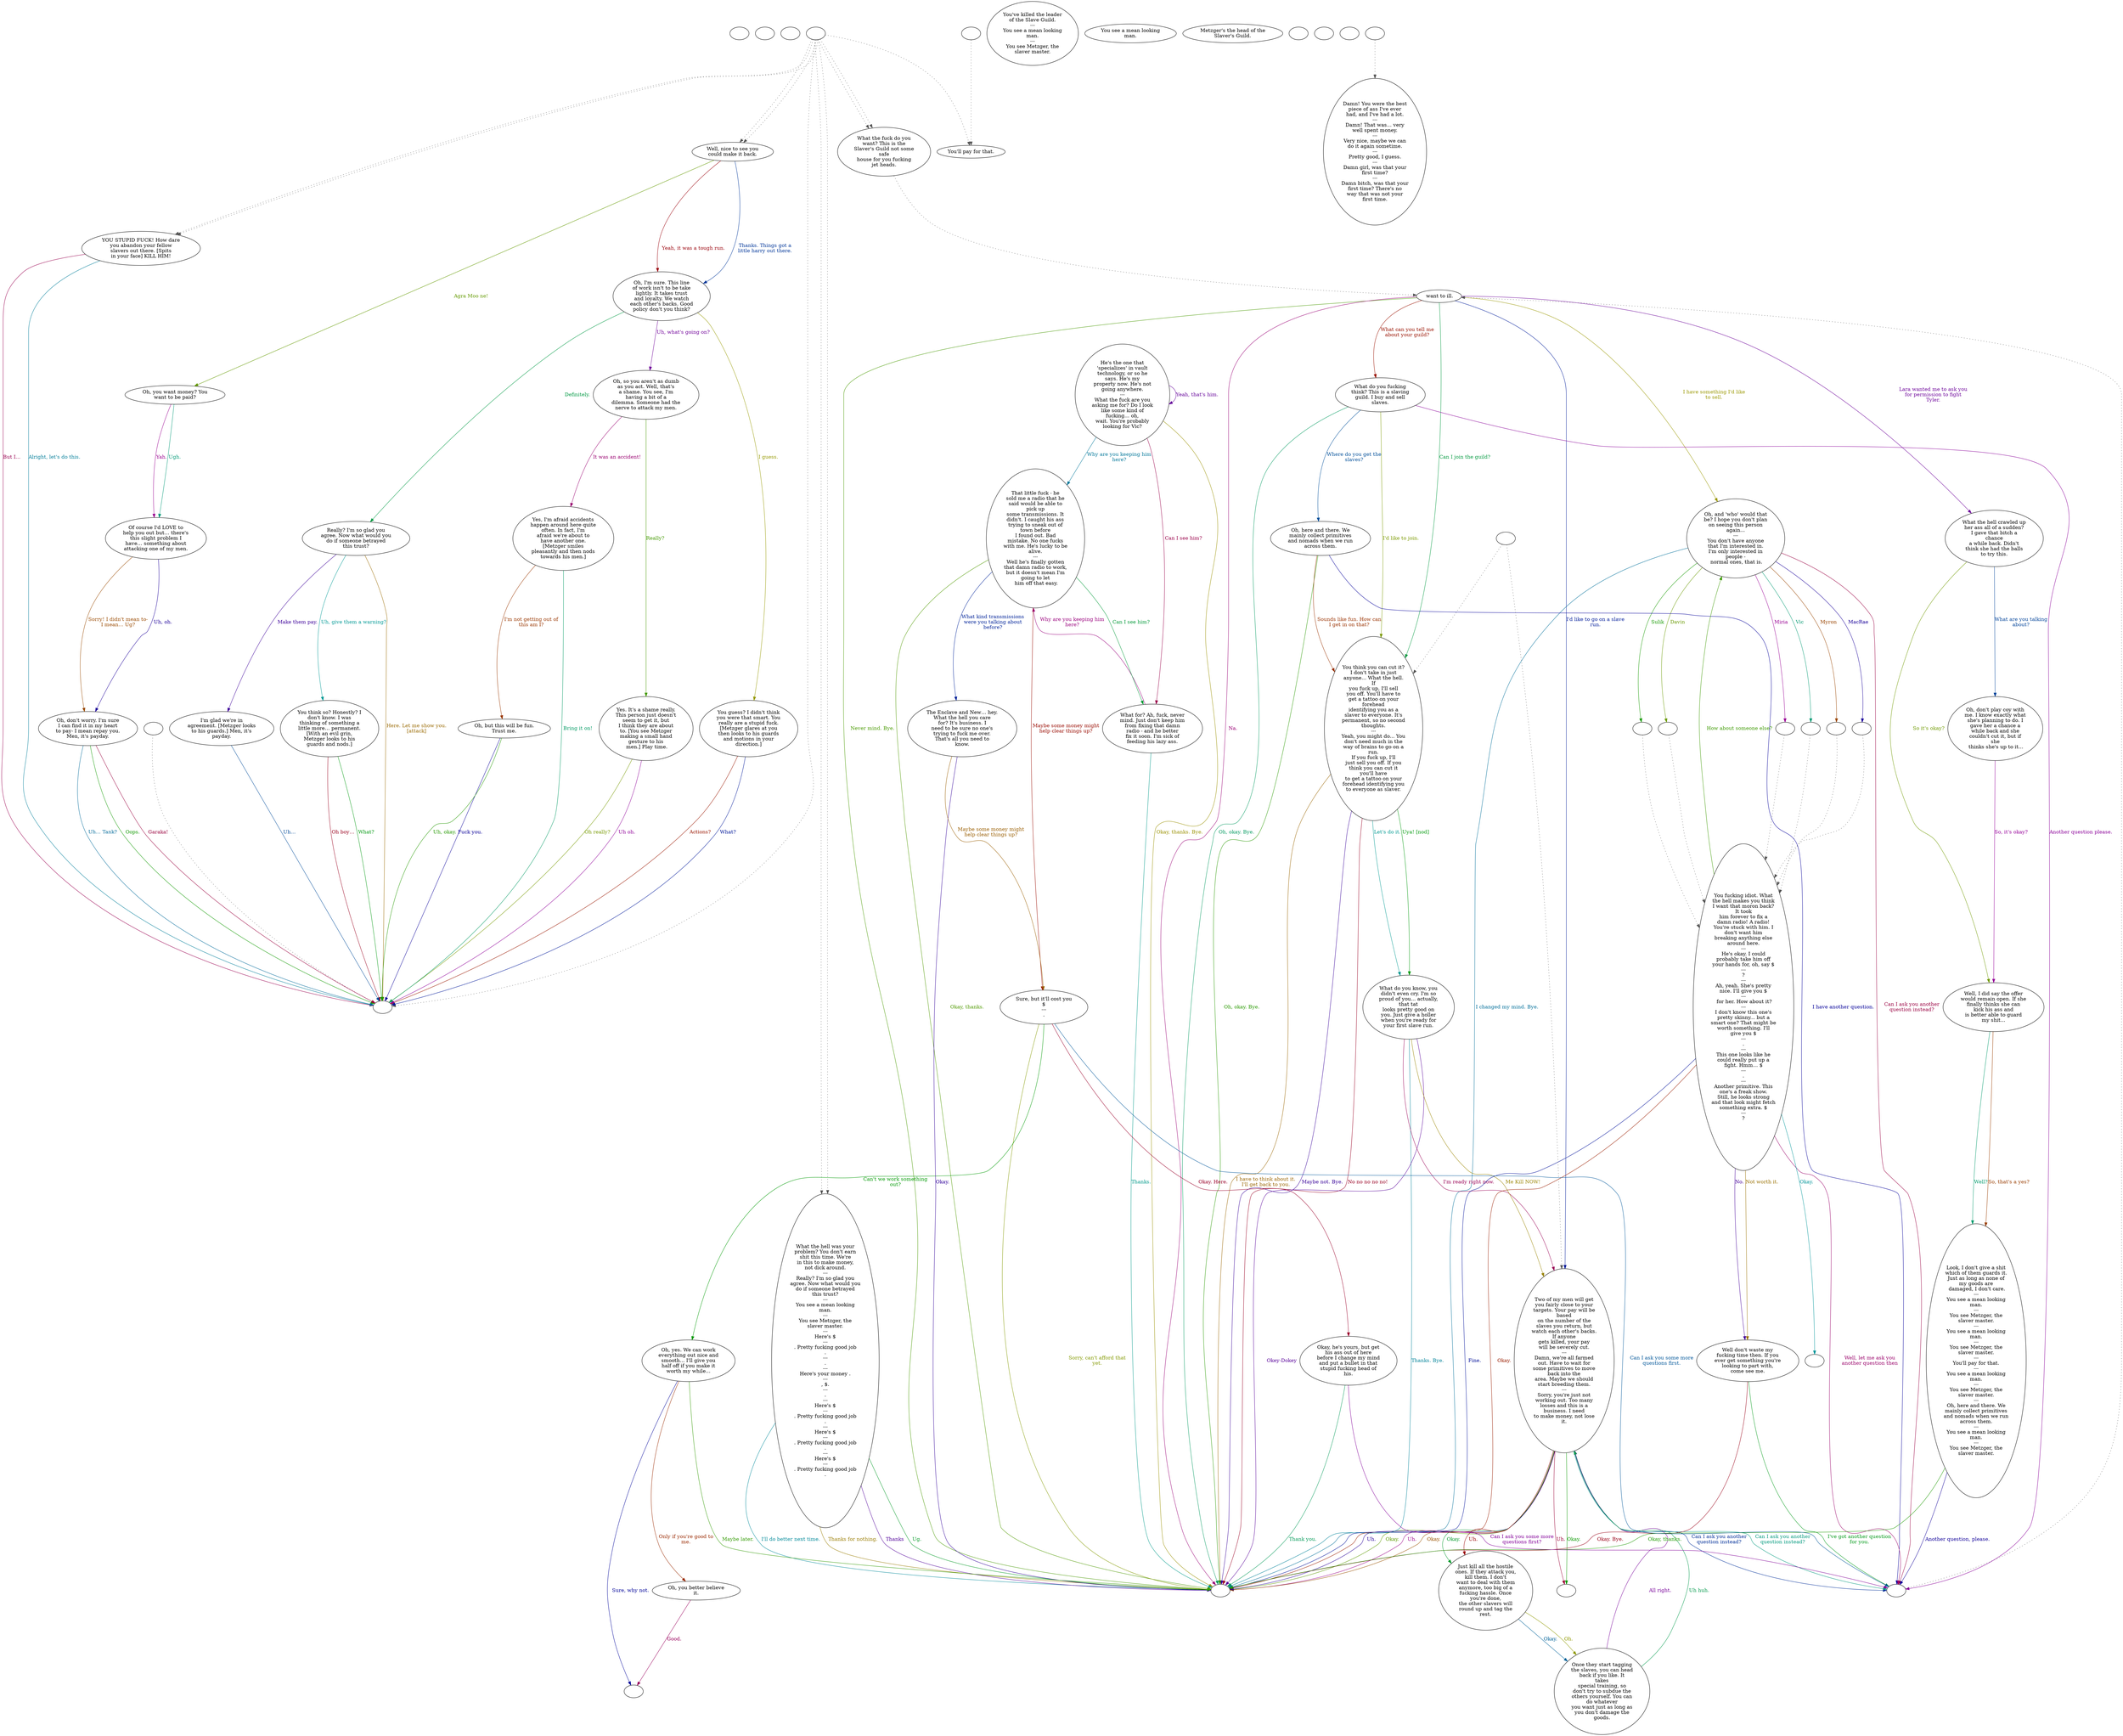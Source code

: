 digraph dcMetzge {
  "checkPartyMembersNearDoor" [style=filled       fillcolor="#FFFFFF"       color="#000000"]
  "checkPartyMembersNearDoor" [label=""]
  "start" [style=filled       fillcolor="#FFFFFF"       color="#000000"]
  "start" [label=""]
  "critter_p_proc" [style=filled       fillcolor="#FFFFFF"       color="#000000"]
  "critter_p_proc" [label=""]
  "pickup_p_proc" [style=filled       fillcolor="#FFFFFF"       color="#000000"]
  "pickup_p_proc" -> "Node998" [style=dotted color="#555555"]
  "pickup_p_proc" [label=""]
  "talk_p_proc" [style=filled       fillcolor="#FFFFFF"       color="#000000"]
  "talk_p_proc" -> "Node030" [style=dotted color="#555555"]
  "talk_p_proc" -> "Node030" [style=dotted color="#555555"]
  "talk_p_proc" -> "Node001" [style=dotted color="#555555"]
  "talk_p_proc" -> "Node998" [style=dotted color="#555555"]
  "talk_p_proc" -> "Node043" [style=dotted color="#555555"]
  "talk_p_proc" -> "Node043" [style=dotted color="#555555"]
  "talk_p_proc" -> "Node028" [style=dotted color="#555555"]
  "talk_p_proc" -> "Node028" [style=dotted color="#555555"]
  "talk_p_proc" -> "Node002" [style=dotted color="#555555"]
  "talk_p_proc" -> "Node002" [style=dotted color="#555555"]
  "talk_p_proc" [label=""]
  "destroy_p_proc" [style=filled       fillcolor="#FFFFFF"       color="#000000"]
  "destroy_p_proc" [label="You've killed the leader\nof the Slave Guild.\n---\nYou see a mean looking\nman.\n---\nYou see Metzger, the\nslaver master."]
  "look_at_p_proc" [style=filled       fillcolor="#FFFFFF"       color="#000000"]
  "look_at_p_proc" [label="You see a mean looking\nman."]
  "description_p_proc" [style=filled       fillcolor="#FFFFFF"       color="#000000"]
  "description_p_proc" [label="Metzger's the head of the\nSlaver's Guild."]
  "use_skill_on_p_proc" [style=filled       fillcolor="#FFFFFF"       color="#000000"]
  "use_skill_on_p_proc" [label=""]
  "damage_p_proc" [style=filled       fillcolor="#FFFFFF"       color="#000000"]
  "damage_p_proc" -> "Node001" [style=dotted color="#555555"]
  "damage_p_proc" [label=""]
  "map_enter_p_proc" [style=filled       fillcolor="#FFFFFF"       color="#000000"]
  "map_enter_p_proc" [label=""]
  "map_exit_p_proc" [style=filled       fillcolor="#FFFFFF"       color="#000000"]
  "map_exit_p_proc" [label=""]
  "timed_event_p_proc" [style=filled       fillcolor="#FFFFFF"       color="#000000"]
  "timed_event_p_proc" -> "Node029" [style=dotted color="#555555"]
  "timed_event_p_proc" [label=""]
  "Node998" [style=filled       fillcolor="#FFFFFF"       color="#000000"]
  "Node998" [label=""]
  "Node999" [style=filled       fillcolor="#FFFFFF"       color="#000000"]
  "Node999" [label=""]
  "Node001" [style=filled       fillcolor="#FFFFFF"       color="#000000"]
  "Node001" [label="You'll pay for that."]
  "Node002" [style=filled       fillcolor="#FFFFFF"       color="#000000"]
  "Node002" -> "Node005" [style=dotted color="#555555"]
  "Node002" [label="What the fuck do you\nwant? This is the\nSlaver's Guild not some\nsafe\nhouse for you fucking\njet heads."]
  "Node003" [style=filled       fillcolor="#FFFFFF"       color="#000000"]
  "Node003" [label="Oh, and 'who' would that\nbe? I hope you don't plan\non seeing this person\nagain...\n---\nYou don't have anyone\nthat I'm interested in.\nI'm only interested in\npeople -\n normal ones, that is."]
  "Node003" -> "set_sell_davin" [label="Davin" color="#689900" fontcolor="#689900"]
  "Node003" -> "set_sell_miria" [label="Miria" color="#990094" fontcolor="#990094"]
  "Node003" -> "set_sell_vic" [label="Vic" color="#009971" fontcolor="#009971"]
  "Node003" -> "set_sell_myron" [label="Myron" color="#994400" fontcolor="#994400"]
  "Node003" -> "set_sell_macrae" [label="MacRae" color="#180099" fontcolor="#180099"]
  "Node003" -> "set_sell_sulik" [label="Sulik" color="#159900" fontcolor="#159900"]
  "Node003" -> "Node004" [label="Can I ask you another\nquestion instead?" color="#990041" fontcolor="#990041"]
  "Node003" -> "Node999" [label="I changed my mind. Bye." color="#006E99" fontcolor="#006E99"]
  "Node004" [style=filled       fillcolor="#FFFFFF"       color="#000000"]
  "Node004" -> "Node005" [style=dotted color="#555555"]
  "Node004" [label=""]
  "Node005" [style=filled       fillcolor="#FFFFFF"       color="#000000"]
  "Node005" [label=" want to ill."]
  "Node005" -> "Node003" [label="I have something I'd like\nto sell." color="#999700" fontcolor="#999700"]
  "Node005" -> "Node016" [label="Lara wanted me to ask you\nfor permission to fight\nTyler." color="#6B0099" fontcolor="#6B0099"]
  "Node005" -> "Node006" [label="Can I join the guild?" color="#00993E" fontcolor="#00993E"]
  "Node005" -> "Node007" [label="What can you tell me\nabout your guild?" color="#991100" fontcolor="#991100"]
  "Node005" -> "Node010" [label="I'd like to go on a slave\nrun." color="#001B99" fontcolor="#001B99"]
  "Node005" -> "Node999" [label="Never mind. Bye." color="#489900" fontcolor="#489900"]
  "Node005" -> "Node999" [label="Na." color="#990075" fontcolor="#990075"]
  "Node006" [style=filled       fillcolor="#FFFFFF"       color="#000000"]
  "Node006" [label="You think you can cut it?\nI don't take in just\nanyone... What the hell.\nIf\nyou fuck up, I'll sell\nyou off. You'll have to\nget a tattoo on your\nforehead\nidentifying you as a\nslaver to everyone. It's\npermanent, so no second\nthoughts.\n---\nYeah, you might do... You\ndon't need much in the\nway of brains to go on a\nrun.\nIf you fuck up, I'll\njust sell you off. If you\nthink you can cut it\nyou'll have\nto get a tattoo on your\nforehead identifying you\nto everyone as slaver."]
  "Node006" -> "Node009" [label="Let's do it." color="#009991" fontcolor="#009991"]
  "Node006" -> "Node999" [label="I have to think about it.\nI'll get back to you." color="#996400" fontcolor="#996400"]
  "Node006" -> "Node999" [label="Maybe not. Bye." color="#370099" fontcolor="#370099"]
  "Node006" -> "Node009" [label="Uya! [nod]" color="#00990B" fontcolor="#00990B"]
  "Node006" -> "Node999" [label="No no no no no!" color="#990022" fontcolor="#990022"]
  "Node007" [style=filled       fillcolor="#FFFFFF"       color="#000000"]
  "Node007" [label="What do you fucking\nthink? This is a slaving\nguild. I buy and sell\nslaves."]
  "Node007" -> "Node008" [label="Where do you get the\nslaves?" color="#004E99" fontcolor="#004E99"]
  "Node007" -> "Node006" [label="I'd like to join." color="#7B9900" fontcolor="#7B9900"]
  "Node007" -> "Node004" [label="Another question please." color="#8A0099" fontcolor="#8A0099"]
  "Node007" -> "Node999" [label="Oh, okay. Bye." color="#00995E" fontcolor="#00995E"]
  "Node008" [style=filled       fillcolor="#FFFFFF"       color="#000000"]
  "Node008" [label="Oh, here and there. We\nmainly collect primitives\nand nomads when we run\nacross them."]
  "Node008" -> "Node006" [label="Sounds like fun. How can\nI get in on that?" color="#993100" fontcolor="#993100"]
  "Node008" -> "Node004" [label="I have another question." color="#040099" fontcolor="#040099"]
  "Node008" -> "Node999" [label="Oh, okay. Bye." color="#289900" fontcolor="#289900"]
  "Node009" [style=filled       fillcolor="#FFFFFF"       color="#000000"]
  "Node009" [label="What do you know, you\ndidn't even cry. I'm so\nproud of you... actually,\nthat tat\nlooks pretty good on\nyou. Just give a holler\nwhen you're ready for\nyour first slave run."]
  "Node009" -> "Node010" [label="I'm ready right now." color="#990055" fontcolor="#990055"]
  "Node009" -> "Node999" [label="Thanks. Bye." color="#008299" fontcolor="#008299"]
  "Node009" -> "Node010" [label="Me Kill NOW!" color="#998400" fontcolor="#998400"]
  "Node009" -> "Node999" [label="Okey-Dokey" color="#570099" fontcolor="#570099"]
  "Node010" [style=filled       fillcolor="#FFFFFF"       color="#000000"]
  "Node010" [label="Two of my men will get\nyou fairly close to your\ntargets. Your pay will be\nbased\non the number of the\nslaves you return, but\nwatch each other's backs.\nIf anyone\ngets killed, your pay\nwill be severely cut.\n---\nDamn, we're all farmed\nout. Have to wait for\nsome primitives to move\nback into the\narea. Maybe we should\nstart breeding them.\n---\nSorry, you're just not\nworking out. Too many\nlosses and this is a\nbusiness. I need\nto make money, not lose\nit."]
  "Node010" -> "Node011" [label="Okay." color="#00992A" fontcolor="#00992A"]
  "Node010" -> "Node011" [label="Uh." color="#990002" fontcolor="#990002"]
  "Node010" -> "Node004" [label="Can I ask you another\nquestion instead?" color="#002F99" fontcolor="#002F99"]
  "Node010" -> "Node999" [label="Okay." color="#5B9900" fontcolor="#5B9900"]
  "Node010" -> "Node999" [label="Uh." color="#990088" fontcolor="#990088"]
  "Node010" -> "Node004" [label="Can I ask you another\nquestion instead?" color="#00997D" fontcolor="#00997D"]
  "Node010" -> "Node999" [label="Okay." color="#995100" fontcolor="#995100"]
  "Node010" -> "Node999" [label="Uh." color="#240099" fontcolor="#240099"]
  "Node010" -> "Node989" [label="Okay." color="#099900" fontcolor="#099900"]
  "Node010" -> "Node989" [label="Uh." color="#990035" fontcolor="#990035"]
  "Node011" [style=filled       fillcolor="#FFFFFF"       color="#000000"]
  "Node011" [label="Just kill all the hostile\nones. If they attack you,\nkill them. I don't\nwant to deal with them\nanymore, too big of a\nfucking hassle. Once\nyou're done,\nthe other slavers will\nround up and tag the\nrest."]
  "Node011" -> "Node012" [label="Okay." color="#006299" fontcolor="#006299"]
  "Node011" -> "Node012" [label="Oh." color="#8F9900" fontcolor="#8F9900"]
  "Node012" [style=filled       fillcolor="#FFFFFF"       color="#000000"]
  "Node012" [label="Once they start tagging\nthe slaves, you can head\nback if you like. It\ntakes\nspecial training, so\ndon't try to subdue the\nothers yourself. You can\ndo whatever\nyou want just as long as\nyou don't damage the\ngoods."]
  "Node012" -> "Node010" [label="All right." color="#770099" fontcolor="#770099"]
  "Node012" -> "Node010" [label="Uh huh." color="#00994A" fontcolor="#00994A"]
  "Node013" [style=filled       fillcolor="#FFFFFF"       color="#000000"]
  "Node013" [label="You fucking idiot. What\nthe hell makes you think\nI want that moron back?\nIt took\nhim forever to fix a\ndamn radio! A radio!\nYou're stuck with him. I\ndon't want him\nbreaking anything else\naround here.\n---\nHe's okay. I could\nprobably take him off\nyour hands for, oh, say $\n---\n?\n---\nAh, yeah. She's pretty\nnice. I'll give you $\n---\n for her. How about it?\n---\nI don't know this one's\npretty skinny... but a\nsmart one? That might be\nworth something. I'll\ngive you $\n---\n.\n---\nThis one looks like he\ncould really put up a\nfight. Hmm… $\n---\n.\n---\nAnother primitive. This\none's a freak show.\nStill, he looks strong\nand that look might fetch\nsomething extra. $\n---\n?"]
  "Node013" -> "Node999" [label="Okay." color="#991D00" fontcolor="#991D00"]
  "Node013" -> "Node999" [label="Fine." color="#000F99" fontcolor="#000F99"]
  "Node013" -> "Node003" [label="How about someone else?" color="#3C9900" fontcolor="#3C9900"]
  "Node013" -> "Node004" [label="Well, let me ask you\nanother question then" color="#990069" fontcolor="#990069"]
  "Node013" -> "Node988" [label="Okay." color="#009599" fontcolor="#009599"]
  "Node013" -> "Node015" [label="Not worth it." color="#997000" fontcolor="#997000"]
  "Node013" -> "Node015" [label="No." color="#440099" fontcolor="#440099"]
  "Node015" [style=filled       fillcolor="#FFFFFF"       color="#000000"]
  "Node015" [label="Well don't waste my\nfucking time then. If you\never get something you're\nlooking to part with,\ncome see me."]
  "Node015" -> "Node004" [label="I've got another question\nfor you." color="#009917" fontcolor="#009917"]
  "Node015" -> "Node999" [label="Okay. Bye." color="#990016" fontcolor="#990016"]
  "Node016" [style=filled       fillcolor="#FFFFFF"       color="#000000"]
  "Node016" [label="What the hell crawled up\nher ass all of a sudden?\nI gave that bitch a\nchance\na while back. Didn't\nthink she had the balls\nto try this."]
  "Node016" -> "Node017" [label="What are you talking\nabout?" color="#004299" fontcolor="#004299"]
  "Node016" -> "Node018" [label="So it's okay?" color="#6F9900" fontcolor="#6F9900"]
  "Node017" [style=filled       fillcolor="#FFFFFF"       color="#000000"]
  "Node017" [label="Oh, don't play coy with\nme. I know exactly what\nshe's planning to do. I\ngave her a chance a\nwhile back and she\ncouldn't cut it, but if\nshe\n thinks she's up to it..."]
  "Node017" -> "Node018" [label="So, it's okay?" color="#960099" fontcolor="#960099"]
  "Node018" [style=filled       fillcolor="#FFFFFF"       color="#000000"]
  "Node018" [label="Well, I did say the offer\nwould remain open. If she\nfinally thinks she can\nkick his ass and\nis better able to guard\nmy shit..."]
  "Node018" -> "Node019" [label="Well?" color="#00996A" fontcolor="#00996A"]
  "Node018" -> "Node019" [label="So, that's a yes?" color="#993D00" fontcolor="#993D00"]
  "Node019" [style=filled       fillcolor="#FFFFFF"       color="#000000"]
  "Node019" [label="Look, I don't give a shit\nwhich of them guards it.\nJust as long as none of\nmy goods are\n damaged, I don't care.\n---\nYou see a mean looking\nman.\n---\nYou see Metzger, the\nslaver master.\n---\nYou see a mean looking\nman.\n---\nYou see Metzger, the\nslaver master.\n---\nYou'll pay for that.\n---\nYou see a mean looking\nman.\n---\nYou see Metzger, the\nslaver master.\n---\nOh, here and there. We\nmainly collect primitives\nand nomads when we run\nacross them.\n---\nYou see a mean looking\nman.\n---\nYou see Metzger, the\nslaver master."]
  "Node019" -> "Node004" [label="Another question, please." color="#100099" fontcolor="#100099"]
  "Node019" -> "Node999" [label="Okay, thanks." color="#1C9900" fontcolor="#1C9900"]
  "Node020" [style=filled       fillcolor="#FFFFFF"       color="#000000"]
  "Node020" [label="He's the one that\n'specializes' in vault\ntechnology, or so he\nsays. He's my\nproperty now. He's not\ngoing anywhere.\n---\nWhat the fuck are you\nasking me for? Do I look\nlike some kind of\nfucking… oh,\nwait. You're probably\nlooking for Vic?"]
  "Node020" -> "Node022" [label="Can I see him?" color="#990049" fontcolor="#990049"]
  "Node020" -> "Node021" [label="Why are you keeping him\nhere?" color="#007699" fontcolor="#007699"]
  "Node020" -> "Node999" [label="Okay, thanks. Bye." color="#999000" fontcolor="#999000"]
  "Node020" -> "Node020" [label="Yeah, that's him." color="#630099" fontcolor="#630099"]
  "Node021" [style=filled       fillcolor="#FFFFFF"       color="#000000"]
  "Node021" [label="That little fuck - he\nsold me a radio that he\nsaid would be able to\npick up\nsome transmissions. It\ndidn't. I caught his ass\ntrying to sneak out of\ntown before\nI found out. Bad\nmistake. No one fucks\nwith me. He's lucky to be\nalive.\n---\nWell he's finally gotten\nthat damn radio to work,\nbut it doesn't mean I'm\ngoing to let\n him off that easy."]
  "Node021" -> "Node022" [label="Can I see him?" color="#009937" fontcolor="#009937"]
  "Node021" -> "Node024" [label="Maybe some money might\nhelp clear things up?" color="#990A00" fontcolor="#990A00"]
  "Node021" -> "Node023" [label="What kind transmissions\nwere you talking about\nbefore?" color="#002399" fontcolor="#002399"]
  "Node021" -> "Node999" [label="Okay, thanks." color="#4F9900" fontcolor="#4F9900"]
  "Node022" [style=filled       fillcolor="#FFFFFF"       color="#000000"]
  "Node022" [label="What for? Ah, fuck, never\nmind. Just don't keep him\nfrom fixing that damn\nradio - and he better\nfix it soon. I'm sick of\nfeeding his lazy ass."]
  "Node022" -> "Node021" [label="Why are you keeping him\nhere?" color="#99007C" fontcolor="#99007C"]
  "Node022" -> "Node999" [label="Thanks." color="#009989" fontcolor="#009989"]
  "Node023" [style=filled       fillcolor="#FFFFFF"       color="#000000"]
  "Node023" [label="The Enclave and New… hey.\nWhat the hell you care\nfor? It's business. I\nneed to be sure no one's\ntrying to fuck me over.\nThat's all you need to\nknow."]
  "Node023" -> "Node024" [label="Maybe some money might\nhelp clear things up?" color="#995D00" fontcolor="#995D00"]
  "Node023" -> "Node999" [label="Okay." color="#300099" fontcolor="#300099"]
  "Node024" [style=filled       fillcolor="#FFFFFF"       color="#000000"]
  "Node024" [label="Sure, but it'll cost you\n$\n---\n."]
  "Node024" -> "Node026" [label="Can't we work something\nout?" color="#009903" fontcolor="#009903"]
  "Node024" -> "Node025" [label="Okay. Here." color="#990029" fontcolor="#990029"]
  "Node024" -> "Node004" [label="Can I ask you some more\nquestions first." color="#005699" fontcolor="#005699"]
  "Node024" -> "Node999" [label="Sorry, can't afford that\nyet." color="#839900" fontcolor="#839900"]
  "Node025" [style=filled       fillcolor="#FFFFFF"       color="#000000"]
  "Node025" [label="Okay, he's yours, but get\nhis ass out of here\nbefore I change my mind\nand put a bullet in that\nstupid fucking head of\nhis."]
  "Node025" -> "Node004" [label="Can I ask you some more\nquestions first?" color="#830099" fontcolor="#830099"]
  "Node025" -> "Node999" [label="Thank you." color="#009956" fontcolor="#009956"]
  "Node026" [style=filled       fillcolor="#FFFFFF"       color="#000000"]
  "Node026" [label="Oh, yes. We can work\neverything out nice and\nsmooth... I'll give you\nhalf off if you make it\nworth my while..."]
  "Node026" -> "Node027" [label="Only if you're good to\nme." color="#992900" fontcolor="#992900"]
  "Node026" -> "Node987" [label="Sure, why not." color="#000399" fontcolor="#000399"]
  "Node026" -> "Node999" [label="Maybe later." color="#309900" fontcolor="#309900"]
  "Node027" [style=filled       fillcolor="#FFFFFF"       color="#000000"]
  "Node027" [label="Oh, you better believe\nit."]
  "Node027" -> "Node987" [label="Good." color="#99005C" fontcolor="#99005C"]
  "Node028" [style=filled       fillcolor="#FFFFFF"       color="#000000"]
  "Node028" [label="What the hell was your\nproblem? You don't earn\nshit this time. We're\nin this to make money,\nnot dick around.\n---\nReally? I'm so glad you\nagree. Now what would you\ndo if someone betrayed\nthis trust?\n---\nYou see a mean looking\nman.\n---\nYou see Metzger, the\nslaver master.\n---\nHere's $\n---\n. Pretty fucking good job\n.\n---\n.\n---\nHere's your money .\n---\n, $.\n---\n.\n---\nHere's $\n---\n. Pretty fucking good job\n.\n---\nHere's $\n---\n. Pretty fucking good job\n.\n---\nHere's $\n---\n. Pretty fucking good job\n."]
  "Node028" -> "Node999" [label="I'll do better next time." color="#008999" fontcolor="#008999"]
  "Node028" -> "Node999" [label="Thanks for nothing." color="#997C00" fontcolor="#997C00"]
  "Node028" -> "Node999" [label="Thanks" color="#500099" fontcolor="#500099"]
  "Node028" -> "Node999" [label="Ug." color="#009923" fontcolor="#009923"]
  "Node029" [style=filled       fillcolor="#FFFFFF"       color="#000000"]
  "Node029" [label="Damn! You were the best\npiece of ass I've ever\nhad, and I've had a lot.\n---\nDamn! That was... very\nwell spent money.\n---\nVery nice, maybe we can\ndo it again sometime.\n---\nPretty good, I guess.\n---\nDamn girl, was that your\nfirst time?\n---\nDamn bitch, was that your\nfirst time? There's no\nway that was not your\nfirst time."]
  "Node030" [style=filled       fillcolor="#FFFFFF"       color="#000000"]
  "Node030" [label="Well, nice to see you\ncould make it back."]
  "Node030" -> "Node034" [label="Yeah, it was a tough run." color="#99000A" fontcolor="#99000A"]
  "Node030" -> "Node034" [label="Thanks. Things got a\nlittle harry out there." color="#003699" fontcolor="#003699"]
  "Node030" -> "Node031" [label="Agra Moo ne!" color="#639900" fontcolor="#639900"]
  "Node031" [style=filled       fillcolor="#FFFFFF"       color="#000000"]
  "Node031" [label="Oh, you want money? You\nwant to be paid?"]
  "Node031" -> "Node032" [label="Yah." color="#990090" fontcolor="#990090"]
  "Node031" -> "Node032" [label="Ugh." color="#009976" fontcolor="#009976"]
  "Node032" [style=filled       fillcolor="#FFFFFF"       color="#000000"]
  "Node032" [label="Of course I'd LOVE to\nhelp you out but… there's\nthis slight problem I\nhave… something about\nattacking one of my men."]
  "Node032" -> "Node033" [label="Sorry! I didn't mean to-\nI mean… Ug?" color="#994900" fontcolor="#994900"]
  "Node032" -> "Node033" [label="Uh, oh." color="#1C0099" fontcolor="#1C0099"]
  "Node033" [style=filled       fillcolor="#FFFFFF"       color="#000000"]
  "Node033" [label="Oh, don't worry. I'm sure\nI can find it in my heart\nto pay- I mean repay you.\nMen, it's payday."]
  "Node033" -> "Node998" [label="Oops." color="#109900" fontcolor="#109900"]
  "Node033" -> "Node998" [label="Garaka!" color="#99003D" fontcolor="#99003D"]
  "Node033" -> "Node998" [label="Uh… Tank?" color="#006999" fontcolor="#006999"]
  "Node034" [style=filled       fillcolor="#FFFFFF"       color="#000000"]
  "Node034" [label="Oh, I'm sure. This line\nof work isn't to be take\nlightly. It takes trust\nand loyalty. We watch\neach other's backs. Good\npolicy don't you think?"]
  "Node034" -> "Node035" [label="I guess." color="#969900" fontcolor="#969900"]
  "Node034" -> "Node036" [label="Uh, what's going on?" color="#6F0099" fontcolor="#6F0099"]
  "Node034" -> "Node037" [label="Definitely." color="#009943" fontcolor="#009943"]
  "Node035" [style=filled       fillcolor="#FFFFFF"       color="#000000"]
  "Node035" [label="You guess? I didn't think\nyou were that smart. You\nreally are a stupid fuck.\n[Metzger glares at you\nthen looks to his guards\nand motions in your\ndirection.]"]
  "Node035" -> "Node998" [label="Actions?" color="#991600" fontcolor="#991600"]
  "Node035" -> "Node998" [label="What?" color="#001799" fontcolor="#001799"]
  "Node036" [style=filled       fillcolor="#FFFFFF"       color="#000000"]
  "Node036" [label="Oh, so you aren't as dumb\nas you act. Well, that's\na shame. You see, I'm\nhaving a bit of a\ndilemma. Someone had the\nnerve to attack my men."]
  "Node036" -> "Node040" [label="Really?" color="#439900" fontcolor="#439900"]
  "Node036" -> "Node041" [label="It was an accident!" color="#990070" fontcolor="#990070"]
  "Node037" [style=filled       fillcolor="#FFFFFF"       color="#000000"]
  "Node037" [label="Really? I'm so glad you\nagree. Now what would you\ndo if someone betrayed\nthis trust?"]
  "Node037" -> "Node038" [label="Uh, give them a warning?" color="#009995" fontcolor="#009995"]
  "Node037" -> "Node998" [label="Here. Let me show you.\n[attack]" color="#996900" fontcolor="#996900"]
  "Node037" -> "Node039" [label="Make them pay." color="#3C0099" fontcolor="#3C0099"]
  "Node038" [style=filled       fillcolor="#FFFFFF"       color="#000000"]
  "Node038" [label="You think so? Honestly? I\ndon't know. I was\nthinking of something a\nlittle more… permanent.\n[With an evil grin,\nMetzger looks to his\nguards and nods.]"]
  "Node038" -> "Node998" [label="What?" color="#00990F" fontcolor="#00990F"]
  "Node038" -> "Node998" [label="Oh boy…" color="#99001D" fontcolor="#99001D"]
  "Node039" [style=filled       fillcolor="#FFFFFF"       color="#000000"]
  "Node039" [label="I'm glad we're in\nagreement. [Metzger looks\nto his guards.] Men, it's\npayday."]
  "Node039" -> "Node998" [label="Uh…" color="#004A99" fontcolor="#004A99"]
  "Node040" [style=filled       fillcolor="#FFFFFF"       color="#000000"]
  "Node040" [label="Yes. It's a shame really.\nThis person just doesn't\nseem to get it, but\nI think they are about\nto. [You see Metzger\nmaking a small hand\ngesture to his\n men.] Play time."]
  "Node040" -> "Node998" [label="Oh really?" color="#769900" fontcolor="#769900"]
  "Node040" -> "Node998" [label="Uh oh." color="#8F0099" fontcolor="#8F0099"]
  "Node041" [style=filled       fillcolor="#FFFFFF"       color="#000000"]
  "Node041" [label="Yes, I'm afraid accidents\nhappen around here quite\noften. In fact, I'm\nafraid we're about to\nhave another one.\n[Metzger smiles\npleasantly and then nods\ntowards his men.]"]
  "Node041" -> "Node998" [label="Bring it on!" color="#009962" fontcolor="#009962"]
  "Node041" -> "Node042" [label="I'm not getting out of\nthis am I?" color="#993600" fontcolor="#993600"]
  "Node042" [style=filled       fillcolor="#FFFFFF"       color="#000000"]
  "Node042" [label="Oh, but this will be fun.\nTrust me."]
  "Node042" -> "Node998" [label="Fuck you." color="#090099" fontcolor="#090099"]
  "Node042" -> "Node998" [label="Uh, okay." color="#249900" fontcolor="#249900"]
  "Node043" [style=filled       fillcolor="#FFFFFF"       color="#000000"]
  "Node043" [label="YOU STUPID FUCK! How dare\nyou abandon your fellow\nslavers out there. [Spits\nin your face] KILL HIM!"]
  "Node043" -> "Node998" [label="But I..." color="#990050" fontcolor="#990050"]
  "Node043" -> "Node998" [label="Alright, let's do this." color="#007D99" fontcolor="#007D99"]
  "set_sell_davin" [style=filled       fillcolor="#FFFFFF"       color="#000000"]
  "set_sell_davin" -> "Node013" [style=dotted color="#555555"]
  "set_sell_davin" [label=""]
  "set_sell_miria" [style=filled       fillcolor="#FFFFFF"       color="#000000"]
  "set_sell_miria" -> "Node013" [style=dotted color="#555555"]
  "set_sell_miria" [label=""]
  "set_sell_myron" [style=filled       fillcolor="#FFFFFF"       color="#000000"]
  "set_sell_myron" -> "Node013" [style=dotted color="#555555"]
  "set_sell_myron" [label=""]
  "set_sell_vic" [style=filled       fillcolor="#FFFFFF"       color="#000000"]
  "set_sell_vic" -> "Node013" [style=dotted color="#555555"]
  "set_sell_vic" [label=""]
  "set_sell_macrae" [style=filled       fillcolor="#FFFFFF"       color="#000000"]
  "set_sell_macrae" -> "Node013" [style=dotted color="#555555"]
  "set_sell_macrae" [label=""]
  "set_sell_sulik" [style=filled       fillcolor="#FFFFFF"       color="#000000"]
  "set_sell_sulik" -> "Node013" [style=dotted color="#555555"]
  "set_sell_sulik" [label=""]
  "Node990" [style=filled       fillcolor="#FFFFFF"       color="#000000"]
  "Node990" -> "Node010" [style=dotted color="#555555"]
  "Node990" -> "Node006" [style=dotted color="#555555"]
  "Node990" [label=""]
  "Node989" [style=filled       fillcolor="#FFFFFF"       color="#000000"]
  "Node989" [label=""]
  "Node988" [style=filled       fillcolor="#FFFFFF"       color="#000000"]
  "Node988" [label=""]
  "Node987" [style=filled       fillcolor="#FFFFFF"       color="#000000"]
  "Node987" [label=""]
}